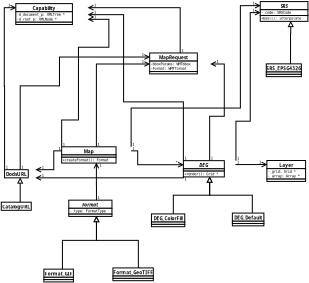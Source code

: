 <?xml version="1.0"?>
<diagram xmlns:dia="http://www.lysator.liu.se/~alla/dia/">
  <diagramdata>
    <attribute name="background">
      <color val="#ffffff"/>
    </attribute>
    <attribute name="paper">
      <composite type="paper">
        <attribute name="name">
          <string>#A4#</string>
        </attribute>
        <attribute name="tmargin">
          <real val="2.82"/>
        </attribute>
        <attribute name="bmargin">
          <real val="2.82"/>
        </attribute>
        <attribute name="lmargin">
          <real val="2.82"/>
        </attribute>
        <attribute name="rmargin">
          <real val="2.82"/>
        </attribute>
        <attribute name="is_portrait">
          <boolean val="true"/>
        </attribute>
        <attribute name="scaling">
          <real val="0.274"/>
        </attribute>
        <attribute name="fitto">
          <boolean val="true"/>
        </attribute>
        <attribute name="fitwidth">
          <int val="1"/>
        </attribute>
        <attribute name="fitheight">
          <int val="1"/>
        </attribute>
      </composite>
    </attribute>
    <attribute name="grid">
      <composite type="grid">
        <attribute name="width_x">
          <real val="1"/>
        </attribute>
        <attribute name="width_y">
          <real val="1"/>
        </attribute>
        <attribute name="visible_x">
          <int val="1"/>
        </attribute>
        <attribute name="visible_y">
          <int val="1"/>
        </attribute>
      </composite>
    </attribute>
    <attribute name="guides">
      <composite type="guides">
        <attribute name="hguides"/>
        <attribute name="vguides"/>
      </composite>
    </attribute>
  </diagramdata>
  <layer name="Background" visible="true">
    <object type="UML - Class" version="0" id="O0">
      <attribute name="obj_pos">
        <point val="3.93,0.967"/>
      </attribute>
      <attribute name="obj_bb">
        <rectangle val="3.88,0.917;16.415,4.617"/>
      </attribute>
      <attribute name="elem_corner">
        <point val="3.93,0.967"/>
      </attribute>
      <attribute name="elem_width">
        <real val="12.435"/>
      </attribute>
      <attribute name="elem_height">
        <real val="3.6"/>
      </attribute>
      <attribute name="name">
        <string>#Capability#</string>
      </attribute>
      <attribute name="stereotype">
        <string/>
      </attribute>
      <attribute name="abstract">
        <boolean val="false"/>
      </attribute>
      <attribute name="suppress_attributes">
        <boolean val="false"/>
      </attribute>
      <attribute name="suppress_operations">
        <boolean val="false"/>
      </attribute>
      <attribute name="visible_attributes">
        <boolean val="true"/>
      </attribute>
      <attribute name="visible_operations">
        <boolean val="true"/>
      </attribute>
      <attribute name="attributes">
        <composite type="umlattribute">
          <attribute name="name">
            <string>#d_document_p#</string>
          </attribute>
          <attribute name="type">
            <string>#XMLTree *#</string>
          </attribute>
          <attribute name="value">
            <string/>
          </attribute>
          <attribute name="visibility">
            <enum val="1"/>
          </attribute>
          <attribute name="abstract">
            <boolean val="false"/>
          </attribute>
          <attribute name="class_scope">
            <boolean val="false"/>
          </attribute>
        </composite>
        <composite type="umlattribute">
          <attribute name="name">
            <string>#d_root_p#</string>
          </attribute>
          <attribute name="type">
            <string>#XMLNode *#</string>
          </attribute>
          <attribute name="value">
            <string/>
          </attribute>
          <attribute name="visibility">
            <enum val="1"/>
          </attribute>
          <attribute name="abstract">
            <boolean val="false"/>
          </attribute>
          <attribute name="class_scope">
            <boolean val="false"/>
          </attribute>
        </composite>
      </attribute>
      <attribute name="operations"/>
      <attribute name="template">
        <boolean val="false"/>
      </attribute>
      <attribute name="templates"/>
    </object>
    <object type="UML - Class" version="0" id="O1">
      <attribute name="obj_pos">
        <point val="1.433,35.129"/>
      </attribute>
      <attribute name="obj_bb">
        <rectangle val="1.383,35.079;7.979,36.579"/>
      </attribute>
      <attribute name="elem_corner">
        <point val="1.433,35.129"/>
      </attribute>
      <attribute name="elem_width">
        <real val="6.496"/>
      </attribute>
      <attribute name="elem_height">
        <real val="1.4"/>
      </attribute>
      <attribute name="name">
        <string>#CatalogURL#</string>
      </attribute>
      <attribute name="stereotype">
        <string/>
      </attribute>
      <attribute name="abstract">
        <boolean val="false"/>
      </attribute>
      <attribute name="suppress_attributes">
        <boolean val="false"/>
      </attribute>
      <attribute name="suppress_operations">
        <boolean val="false"/>
      </attribute>
      <attribute name="visible_attributes">
        <boolean val="false"/>
      </attribute>
      <attribute name="visible_operations">
        <boolean val="false"/>
      </attribute>
      <attribute name="attributes"/>
      <attribute name="operations"/>
      <attribute name="template">
        <boolean val="false"/>
      </attribute>
      <attribute name="templates"/>
    </object>
    <object type="UML - Class" version="0" id="O2">
      <attribute name="obj_pos">
        <point val="1.998,29.542"/>
      </attribute>
      <attribute name="obj_bb">
        <rectangle val="1.948,29.492;7.424,30.992"/>
      </attribute>
      <attribute name="elem_corner">
        <point val="1.998,29.542"/>
      </attribute>
      <attribute name="elem_width">
        <real val="5.375"/>
      </attribute>
      <attribute name="elem_height">
        <real val="1.4"/>
      </attribute>
      <attribute name="name">
        <string>#DodsURL#</string>
      </attribute>
      <attribute name="stereotype">
        <string/>
      </attribute>
      <attribute name="abstract">
        <boolean val="false"/>
      </attribute>
      <attribute name="suppress_attributes">
        <boolean val="false"/>
      </attribute>
      <attribute name="suppress_operations">
        <boolean val="false"/>
      </attribute>
      <attribute name="visible_attributes">
        <boolean val="false"/>
      </attribute>
      <attribute name="visible_operations">
        <boolean val="false"/>
      </attribute>
      <attribute name="attributes"/>
      <attribute name="operations"/>
      <attribute name="template">
        <boolean val="false"/>
      </attribute>
      <attribute name="templates"/>
    </object>
    <object type="UML - Generalization" version="0" id="O3">
      <attribute name="obj_pos">
        <point val="4.686,30.942"/>
      </attribute>
      <attribute name="obj_bb">
        <rectangle val="3.831,30.092;5.536,35.979"/>
      </attribute>
      <attribute name="orth_points">
        <point val="4.686,30.942"/>
        <point val="4.686,33.149"/>
        <point val="4.681,33.149"/>
        <point val="4.681,35.129"/>
      </attribute>
      <attribute name="orth_orient">
        <enum val="1"/>
        <enum val="0"/>
        <enum val="1"/>
      </attribute>
      <attribute name="name">
        <string/>
      </attribute>
      <attribute name="stereotype">
        <string/>
      </attribute>
      <connections>
        <connection handle="0" to="O2" connection="6"/>
        <connection handle="1" to="O1" connection="1"/>
      </connections>
    </object>
    <object type="UML - Association" version="0" id="O4">
      <attribute name="obj_pos">
        <point val="1.998,29.542"/>
      </attribute>
      <attribute name="obj_bb">
        <rectangle val="0.498,0.217;5.38,31.142"/>
      </attribute>
      <attribute name="orth_points">
        <point val="1.998,29.542"/>
        <point val="1.998,15.186"/>
        <point val="1.948,15.186"/>
        <point val="1.948,1.667"/>
        <point val="3.93,1.667"/>
      </attribute>
      <attribute name="orth_orient">
        <enum val="1"/>
        <enum val="0"/>
        <enum val="1"/>
        <enum val="0"/>
      </attribute>
      <attribute name="name">
        <string/>
      </attribute>
      <attribute name="direction">
        <enum val="0"/>
      </attribute>
      <attribute name="ends">
        <composite>
          <attribute name="role">
            <string/>
          </attribute>
          <attribute name="multiplicity">
            <string>#1#</string>
          </attribute>
          <attribute name="arrow">
            <boolean val="false"/>
          </attribute>
          <attribute name="aggregate">
            <enum val="0"/>
          </attribute>
        </composite>
        <composite>
          <attribute name="role">
            <string/>
          </attribute>
          <attribute name="multiplicity">
            <string>#1#</string>
          </attribute>
          <attribute name="arrow">
            <boolean val="true"/>
          </attribute>
          <attribute name="aggregate">
            <enum val="0"/>
          </attribute>
        </composite>
      </attribute>
      <connections>
        <connection handle="0" to="O2" connection="0"/>
        <connection handle="1" to="O0" connection="3"/>
      </connections>
    </object>
    <object type="UML - Class" version="0" id="O5">
      <attribute name="obj_pos">
        <point val="26.963,9.457"/>
      </attribute>
      <attribute name="obj_bb">
        <rectangle val="26.913,9.407;37.509,13.107"/>
      </attribute>
      <attribute name="elem_corner">
        <point val="26.963,9.457"/>
      </attribute>
      <attribute name="elem_width">
        <real val="10.496"/>
      </attribute>
      <attribute name="elem_height">
        <real val="3.6"/>
      </attribute>
      <attribute name="name">
        <string>#MapRequest#</string>
      </attribute>
      <attribute name="stereotype">
        <string/>
      </attribute>
      <attribute name="abstract">
        <boolean val="false"/>
      </attribute>
      <attribute name="suppress_attributes">
        <boolean val="false"/>
      </attribute>
      <attribute name="suppress_operations">
        <boolean val="false"/>
      </attribute>
      <attribute name="visible_attributes">
        <boolean val="true"/>
      </attribute>
      <attribute name="visible_operations">
        <boolean val="true"/>
      </attribute>
      <attribute name="attributes">
        <composite type="umlattribute">
          <attribute name="name">
            <string>#bboxParams#</string>
          </attribute>
          <attribute name="type">
            <string>#WMTbbox#</string>
          </attribute>
          <attribute name="value">
            <string/>
          </attribute>
          <attribute name="visibility">
            <enum val="1"/>
          </attribute>
          <attribute name="abstract">
            <boolean val="false"/>
          </attribute>
          <attribute name="class_scope">
            <boolean val="false"/>
          </attribute>
        </composite>
        <composite type="umlattribute">
          <attribute name="name">
            <string>#Format#</string>
          </attribute>
          <attribute name="type">
            <string>#WMTformat#</string>
          </attribute>
          <attribute name="value">
            <string/>
          </attribute>
          <attribute name="visibility">
            <enum val="1"/>
          </attribute>
          <attribute name="abstract">
            <boolean val="false"/>
          </attribute>
          <attribute name="class_scope">
            <boolean val="false"/>
          </attribute>
        </composite>
      </attribute>
      <attribute name="operations"/>
      <attribute name="template">
        <boolean val="false"/>
      </attribute>
      <attribute name="templates"/>
    </object>
    <object type="UML - Association" version="0" id="O6">
      <attribute name="obj_pos">
        <point val="4.686,29.542"/>
      </attribute>
      <attribute name="obj_bb">
        <rectangle val="3.236,8.707;28.413,31.142"/>
      </attribute>
      <attribute name="orth_points">
        <point val="4.686,29.542"/>
        <point val="4.686,15.115"/>
        <point val="11.443,15.115"/>
        <point val="11.443,10.157"/>
        <point val="26.963,10.157"/>
      </attribute>
      <attribute name="orth_orient">
        <enum val="1"/>
        <enum val="0"/>
        <enum val="1"/>
        <enum val="0"/>
      </attribute>
      <attribute name="name">
        <string/>
      </attribute>
      <attribute name="direction">
        <enum val="0"/>
      </attribute>
      <attribute name="ends">
        <composite>
          <attribute name="role">
            <string/>
          </attribute>
          <attribute name="multiplicity">
            <string>#1#</string>
          </attribute>
          <attribute name="arrow">
            <boolean val="false"/>
          </attribute>
          <attribute name="aggregate">
            <enum val="0"/>
          </attribute>
        </composite>
        <composite>
          <attribute name="role">
            <string/>
          </attribute>
          <attribute name="multiplicity">
            <string>#1#</string>
          </attribute>
          <attribute name="arrow">
            <boolean val="true"/>
          </attribute>
          <attribute name="aggregate">
            <enum val="0"/>
          </attribute>
        </composite>
      </attribute>
      <connections>
        <connection handle="0" to="O2" connection="1"/>
        <connection handle="1" to="O5" connection="3"/>
      </connections>
    </object>
    <object type="UML - Class" version="0" id="O7">
      <attribute name="obj_pos">
        <point val="32.762,27.986"/>
      </attribute>
      <attribute name="obj_bb">
        <rectangle val="32.712,27.936;41.854,30.836"/>
      </attribute>
      <attribute name="elem_corner">
        <point val="32.762,27.986"/>
      </attribute>
      <attribute name="elem_width">
        <real val="9.042"/>
      </attribute>
      <attribute name="elem_height">
        <real val="2.8"/>
      </attribute>
      <attribute name="name">
        <string>#DEG#</string>
      </attribute>
      <attribute name="stereotype">
        <string/>
      </attribute>
      <attribute name="abstract">
        <boolean val="true"/>
      </attribute>
      <attribute name="suppress_attributes">
        <boolean val="false"/>
      </attribute>
      <attribute name="suppress_operations">
        <boolean val="false"/>
      </attribute>
      <attribute name="visible_attributes">
        <boolean val="true"/>
      </attribute>
      <attribute name="visible_operations">
        <boolean val="true"/>
      </attribute>
      <attribute name="attributes"/>
      <attribute name="operations">
        <composite type="umloperation">
          <attribute name="name">
            <string>#render#</string>
          </attribute>
          <attribute name="type">
            <string>#Grid *#</string>
          </attribute>
          <attribute name="visibility">
            <enum val="0"/>
          </attribute>
          <attribute name="abstract">
            <boolean val="true"/>
          </attribute>
          <attribute name="class_scope">
            <boolean val="false"/>
          </attribute>
          <attribute name="parameters"/>
        </composite>
      </attribute>
      <attribute name="template">
        <boolean val="false"/>
      </attribute>
      <attribute name="templates"/>
    </object>
    <object type="UML - Association" version="0" id="O8">
      <attribute name="obj_pos">
        <point val="37.283,27.986"/>
      </attribute>
      <attribute name="obj_bb">
        <rectangle val="35.833,9.907;41.249,29.586"/>
      </attribute>
      <attribute name="orth_points">
        <point val="37.283,27.986"/>
        <point val="37.283,20.348"/>
        <point val="39.799,20.348"/>
        <point val="39.799,11.357"/>
        <point val="37.459,11.357"/>
      </attribute>
      <attribute name="orth_orient">
        <enum val="1"/>
        <enum val="0"/>
        <enum val="1"/>
        <enum val="0"/>
      </attribute>
      <attribute name="name">
        <string/>
      </attribute>
      <attribute name="direction">
        <enum val="0"/>
      </attribute>
      <attribute name="ends">
        <composite>
          <attribute name="role">
            <string/>
          </attribute>
          <attribute name="multiplicity">
            <string>#1#</string>
          </attribute>
          <attribute name="arrow">
            <boolean val="false"/>
          </attribute>
          <attribute name="aggregate">
            <enum val="0"/>
          </attribute>
        </composite>
        <composite>
          <attribute name="role">
            <string/>
          </attribute>
          <attribute name="multiplicity">
            <string>#1#</string>
          </attribute>
          <attribute name="arrow">
            <boolean val="true"/>
          </attribute>
          <attribute name="aggregate">
            <enum val="0"/>
          </attribute>
        </composite>
      </attribute>
      <connections>
        <connection handle="0" to="O7" connection="1"/>
        <connection handle="1" to="O5" connection="9"/>
      </connections>
    </object>
    <object type="UML - Association" version="0" id="O9">
      <attribute name="obj_pos">
        <point val="32.762,27.986"/>
      </attribute>
      <attribute name="obj_bb">
        <rectangle val="14.915,1.417;34.212,29.586"/>
      </attribute>
      <attribute name="orth_points">
        <point val="32.762,27.986"/>
        <point val="32.762,17.873"/>
        <point val="22.476,17.873"/>
        <point val="22.476,2.867"/>
        <point val="16.365,2.867"/>
      </attribute>
      <attribute name="orth_orient">
        <enum val="1"/>
        <enum val="0"/>
        <enum val="1"/>
        <enum val="0"/>
      </attribute>
      <attribute name="name">
        <string/>
      </attribute>
      <attribute name="direction">
        <enum val="0"/>
      </attribute>
      <attribute name="ends">
        <composite>
          <attribute name="role">
            <string/>
          </attribute>
          <attribute name="multiplicity">
            <string>#1#</string>
          </attribute>
          <attribute name="arrow">
            <boolean val="false"/>
          </attribute>
          <attribute name="aggregate">
            <enum val="0"/>
          </attribute>
        </composite>
        <composite>
          <attribute name="role">
            <string/>
          </attribute>
          <attribute name="multiplicity">
            <string>#1#</string>
          </attribute>
          <attribute name="arrow">
            <boolean val="true"/>
          </attribute>
          <attribute name="aggregate">
            <enum val="0"/>
          </attribute>
        </composite>
      </attribute>
      <connections>
        <connection handle="0" to="O7" connection="0"/>
        <connection handle="1" to="O0" connection="9"/>
      </connections>
    </object>
    <object type="UML - Association" version="0" id="O10">
      <attribute name="obj_pos">
        <point val="32.762,30.786"/>
      </attribute>
      <attribute name="obj_bb">
        <rectangle val="5.924,29.336;34.212,32.392"/>
      </attribute>
      <attribute name="orth_points">
        <point val="32.762,30.786"/>
        <point val="32.762,30.942"/>
        <point val="7.374,30.942"/>
      </attribute>
      <attribute name="orth_orient">
        <enum val="1"/>
        <enum val="0"/>
      </attribute>
      <attribute name="name">
        <string/>
      </attribute>
      <attribute name="direction">
        <enum val="0"/>
      </attribute>
      <attribute name="ends">
        <composite>
          <attribute name="role">
            <string/>
          </attribute>
          <attribute name="multiplicity">
            <string>#1#</string>
          </attribute>
          <attribute name="arrow">
            <boolean val="false"/>
          </attribute>
          <attribute name="aggregate">
            <enum val="0"/>
          </attribute>
        </composite>
        <composite>
          <attribute name="role">
            <string/>
          </attribute>
          <attribute name="multiplicity">
            <string>#1#</string>
          </attribute>
          <attribute name="arrow">
            <boolean val="true"/>
          </attribute>
          <attribute name="aggregate">
            <enum val="0"/>
          </attribute>
        </composite>
      </attribute>
      <connections>
        <connection handle="0" to="O7" connection="5"/>
        <connection handle="1" to="O2" connection="7"/>
      </connections>
    </object>
    <object type="UML - Class" version="0" id="O11">
      <attribute name="obj_pos">
        <point val="47.128,27.957"/>
      </attribute>
      <attribute name="obj_bb">
        <rectangle val="47.078,27.907;55.735,31.607"/>
      </attribute>
      <attribute name="elem_corner">
        <point val="47.128,27.957"/>
      </attribute>
      <attribute name="elem_width">
        <real val="8.557"/>
      </attribute>
      <attribute name="elem_height">
        <real val="3.6"/>
      </attribute>
      <attribute name="name">
        <string>#Layer#</string>
      </attribute>
      <attribute name="stereotype">
        <string/>
      </attribute>
      <attribute name="abstract">
        <boolean val="false"/>
      </attribute>
      <attribute name="suppress_attributes">
        <boolean val="false"/>
      </attribute>
      <attribute name="suppress_operations">
        <boolean val="false"/>
      </attribute>
      <attribute name="visible_attributes">
        <boolean val="true"/>
      </attribute>
      <attribute name="visible_operations">
        <boolean val="true"/>
      </attribute>
      <attribute name="attributes">
        <composite type="umlattribute">
          <attribute name="name">
            <string>#_grid#</string>
          </attribute>
          <attribute name="type">
            <string>#Grid *#</string>
          </attribute>
          <attribute name="value">
            <string/>
          </attribute>
          <attribute name="visibility">
            <enum val="1"/>
          </attribute>
          <attribute name="abstract">
            <boolean val="false"/>
          </attribute>
          <attribute name="class_scope">
            <boolean val="false"/>
          </attribute>
        </composite>
        <composite type="umlattribute">
          <attribute name="name">
            <string>#_array#</string>
          </attribute>
          <attribute name="type">
            <string>#Array *#</string>
          </attribute>
          <attribute name="value">
            <string/>
          </attribute>
          <attribute name="visibility">
            <enum val="1"/>
          </attribute>
          <attribute name="abstract">
            <boolean val="false"/>
          </attribute>
          <attribute name="class_scope">
            <boolean val="false"/>
          </attribute>
        </composite>
      </attribute>
      <attribute name="operations"/>
      <attribute name="template">
        <boolean val="false"/>
      </attribute>
      <attribute name="templates"/>
    </object>
    <object type="UML - Association" version="0" id="O12">
      <attribute name="obj_pos">
        <point val="41.804,28.686"/>
      </attribute>
      <attribute name="obj_bb">
        <rectangle val="40.354,27.207;48.578,30.286"/>
      </attribute>
      <attribute name="orth_points">
        <point val="41.804,28.686"/>
        <point val="41.804,28.657"/>
        <point val="47.128,28.657"/>
      </attribute>
      <attribute name="orth_orient">
        <enum val="1"/>
        <enum val="0"/>
      </attribute>
      <attribute name="name">
        <string/>
      </attribute>
      <attribute name="direction">
        <enum val="0"/>
      </attribute>
      <attribute name="ends">
        <composite>
          <attribute name="role">
            <string/>
          </attribute>
          <attribute name="multiplicity">
            <string>#1#</string>
          </attribute>
          <attribute name="arrow">
            <boolean val="false"/>
          </attribute>
          <attribute name="aggregate">
            <enum val="0"/>
          </attribute>
        </composite>
        <composite>
          <attribute name="role">
            <string/>
          </attribute>
          <attribute name="multiplicity">
            <string>#1#</string>
          </attribute>
          <attribute name="arrow">
            <boolean val="true"/>
          </attribute>
          <attribute name="aggregate">
            <enum val="0"/>
          </attribute>
        </composite>
      </attribute>
      <connections>
        <connection handle="0" to="O7" connection="4"/>
        <connection handle="1" to="O11" connection="3"/>
      </connections>
    </object>
    <object type="UML - Class" version="0" id="O13">
      <attribute name="obj_pos">
        <point val="45.987,0.617"/>
      </attribute>
      <attribute name="obj_bb">
        <rectangle val="45.937,0.567;56.533,4.067"/>
      </attribute>
      <attribute name="elem_corner">
        <point val="45.987,0.617"/>
      </attribute>
      <attribute name="elem_width">
        <real val="10.496"/>
      </attribute>
      <attribute name="elem_height">
        <real val="3.4"/>
      </attribute>
      <attribute name="name">
        <string>#SRS#</string>
      </attribute>
      <attribute name="stereotype">
        <string/>
      </attribute>
      <attribute name="abstract">
        <boolean val="true"/>
      </attribute>
      <attribute name="suppress_attributes">
        <boolean val="false"/>
      </attribute>
      <attribute name="suppress_operations">
        <boolean val="false"/>
      </attribute>
      <attribute name="visible_attributes">
        <boolean val="true"/>
      </attribute>
      <attribute name="visible_operations">
        <boolean val="true"/>
      </attribute>
      <attribute name="attributes">
        <composite type="umlattribute">
          <attribute name="name">
            <string>#_code#</string>
          </attribute>
          <attribute name="type">
            <string>#SRSCode#</string>
          </attribute>
          <attribute name="value">
            <string/>
          </attribute>
          <attribute name="visibility">
            <enum val="1"/>
          </attribute>
          <attribute name="abstract">
            <boolean val="false"/>
          </attribute>
          <attribute name="class_scope">
            <boolean val="false"/>
          </attribute>
        </composite>
      </attribute>
      <attribute name="operations">
        <composite type="umloperation">
          <attribute name="name">
            <string>#bool#</string>
          </attribute>
          <attribute name="type">
            <string>#interpolate#</string>
          </attribute>
          <attribute name="visibility">
            <enum val="0"/>
          </attribute>
          <attribute name="abstract">
            <boolean val="true"/>
          </attribute>
          <attribute name="class_scope">
            <boolean val="false"/>
          </attribute>
          <attribute name="parameters"/>
        </composite>
      </attribute>
      <attribute name="template">
        <boolean val="false"/>
      </attribute>
      <attribute name="templates"/>
    </object>
    <object type="UML - Association" version="0" id="O14">
      <attribute name="obj_pos">
        <point val="41.804,27.986"/>
      </attribute>
      <attribute name="obj_bb">
        <rectangle val="40.354,1.067;47.437,29.586"/>
      </attribute>
      <attribute name="orth_points">
        <point val="41.804,27.986"/>
        <point val="41.804,21.197"/>
        <point val="44.264,21.197"/>
        <point val="44.264,2.517"/>
        <point val="45.987,2.517"/>
      </attribute>
      <attribute name="orth_orient">
        <enum val="1"/>
        <enum val="0"/>
        <enum val="1"/>
        <enum val="0"/>
      </attribute>
      <attribute name="name">
        <string/>
      </attribute>
      <attribute name="direction">
        <enum val="0"/>
      </attribute>
      <attribute name="ends">
        <composite>
          <attribute name="role">
            <string/>
          </attribute>
          <attribute name="multiplicity">
            <string>#1#</string>
          </attribute>
          <attribute name="arrow">
            <boolean val="false"/>
          </attribute>
          <attribute name="aggregate">
            <enum val="0"/>
          </attribute>
        </composite>
        <composite>
          <attribute name="role">
            <string/>
          </attribute>
          <attribute name="multiplicity">
            <string>#1#</string>
          </attribute>
          <attribute name="arrow">
            <boolean val="true"/>
          </attribute>
          <attribute name="aggregate">
            <enum val="0"/>
          </attribute>
        </composite>
      </attribute>
      <connections>
        <connection handle="0" to="O7" connection="2"/>
        <connection handle="1" to="O13" connection="8"/>
      </connections>
    </object>
    <object type="UML - Class" version="0" id="O15">
      <attribute name="obj_pos">
        <point val="27.268,37.148"/>
      </attribute>
      <attribute name="obj_bb">
        <rectangle val="27.218,37.098;34.844,39.398"/>
      </attribute>
      <attribute name="elem_corner">
        <point val="27.268,37.148"/>
      </attribute>
      <attribute name="elem_width">
        <real val="7.527"/>
      </attribute>
      <attribute name="elem_height">
        <real val="2.2"/>
      </attribute>
      <attribute name="name">
        <string>#DEG_ColorFill#</string>
      </attribute>
      <attribute name="stereotype">
        <string/>
      </attribute>
      <attribute name="abstract">
        <boolean val="false"/>
      </attribute>
      <attribute name="suppress_attributes">
        <boolean val="false"/>
      </attribute>
      <attribute name="suppress_operations">
        <boolean val="false"/>
      </attribute>
      <attribute name="visible_attributes">
        <boolean val="true"/>
      </attribute>
      <attribute name="visible_operations">
        <boolean val="true"/>
      </attribute>
      <attribute name="attributes"/>
      <attribute name="operations"/>
      <attribute name="template">
        <boolean val="false"/>
      </attribute>
      <attribute name="templates"/>
    </object>
    <object type="UML - Class" version="0" id="O16">
      <attribute name="obj_pos">
        <point val="41.19,37.004"/>
      </attribute>
      <attribute name="obj_bb">
        <rectangle val="41.14,36.954;48.1,39.254"/>
      </attribute>
      <attribute name="elem_corner">
        <point val="41.19,37.004"/>
      </attribute>
      <attribute name="elem_width">
        <real val="6.86"/>
      </attribute>
      <attribute name="elem_height">
        <real val="2.2"/>
      </attribute>
      <attribute name="name">
        <string>#DEG_Default#</string>
      </attribute>
      <attribute name="stereotype">
        <string/>
      </attribute>
      <attribute name="abstract">
        <boolean val="false"/>
      </attribute>
      <attribute name="suppress_attributes">
        <boolean val="false"/>
      </attribute>
      <attribute name="suppress_operations">
        <boolean val="false"/>
      </attribute>
      <attribute name="visible_attributes">
        <boolean val="true"/>
      </attribute>
      <attribute name="visible_operations">
        <boolean val="true"/>
      </attribute>
      <attribute name="attributes"/>
      <attribute name="operations"/>
      <attribute name="template">
        <boolean val="false"/>
      </attribute>
      <attribute name="templates"/>
    </object>
    <object type="UML - Generalization" version="0" id="O17">
      <attribute name="obj_pos">
        <point val="37.283,30.786"/>
      </attribute>
      <attribute name="obj_bb">
        <rectangle val="30.181,29.936;38.133,37.998"/>
      </attribute>
      <attribute name="orth_points">
        <point val="37.283,30.786"/>
        <point val="37.283,33.927"/>
        <point val="31.031,33.927"/>
        <point val="31.031,37.148"/>
      </attribute>
      <attribute name="orth_orient">
        <enum val="1"/>
        <enum val="0"/>
        <enum val="1"/>
      </attribute>
      <attribute name="name">
        <string/>
      </attribute>
      <attribute name="stereotype">
        <string/>
      </attribute>
      <connections>
        <connection handle="0" to="O7" connection="6"/>
        <connection handle="1" to="O15" connection="1"/>
      </connections>
    </object>
    <object type="UML - Generalization" version="0" id="O18">
      <attribute name="obj_pos">
        <point val="37.283,30.786"/>
      </attribute>
      <attribute name="obj_bb">
        <rectangle val="36.433,29.936;45.47,37.854"/>
      </attribute>
      <attribute name="orth_points">
        <point val="37.283,30.786"/>
        <point val="37.283,33.927"/>
        <point val="44.62,33.927"/>
        <point val="44.62,37.004"/>
      </attribute>
      <attribute name="orth_orient">
        <enum val="1"/>
        <enum val="0"/>
        <enum val="1"/>
      </attribute>
      <attribute name="name">
        <string/>
      </attribute>
      <attribute name="stereotype">
        <string/>
      </attribute>
      <connections>
        <connection handle="0" to="O7" connection="6"/>
        <connection handle="1" to="O16" connection="1"/>
      </connections>
    </object>
    <object type="UML - Class" version="0" id="O19">
      <attribute name="obj_pos">
        <point val="13.044,34.782"/>
      </attribute>
      <attribute name="obj_bb">
        <rectangle val="12.994,34.732;22.62,37.632"/>
      </attribute>
      <attribute name="elem_corner">
        <point val="13.044,34.782"/>
      </attribute>
      <attribute name="elem_width">
        <real val="9.526"/>
      </attribute>
      <attribute name="elem_height">
        <real val="2.8"/>
      </attribute>
      <attribute name="name">
        <string>#Format#</string>
      </attribute>
      <attribute name="stereotype">
        <string/>
      </attribute>
      <attribute name="abstract">
        <boolean val="true"/>
      </attribute>
      <attribute name="suppress_attributes">
        <boolean val="false"/>
      </attribute>
      <attribute name="suppress_operations">
        <boolean val="false"/>
      </attribute>
      <attribute name="visible_attributes">
        <boolean val="true"/>
      </attribute>
      <attribute name="visible_operations">
        <boolean val="true"/>
      </attribute>
      <attribute name="attributes">
        <composite type="umlattribute">
          <attribute name="name">
            <string>#_type#</string>
          </attribute>
          <attribute name="type">
            <string>#FormatType#</string>
          </attribute>
          <attribute name="value">
            <string/>
          </attribute>
          <attribute name="visibility">
            <enum val="1"/>
          </attribute>
          <attribute name="abstract">
            <boolean val="false"/>
          </attribute>
          <attribute name="class_scope">
            <boolean val="false"/>
          </attribute>
        </composite>
      </attribute>
      <attribute name="operations"/>
      <attribute name="template">
        <boolean val="false"/>
      </attribute>
      <attribute name="templates"/>
    </object>
    <object type="UML - Class" version="0" id="O20">
      <attribute name="obj_pos">
        <point val="8.764,46.651"/>
      </attribute>
      <attribute name="obj_bb">
        <rectangle val="8.714,46.601;15.189,48.901"/>
      </attribute>
      <attribute name="elem_corner">
        <point val="8.764,46.651"/>
      </attribute>
      <attribute name="elem_width">
        <real val="6.375"/>
      </attribute>
      <attribute name="elem_height">
        <real val="2.2"/>
      </attribute>
      <attribute name="name">
        <string>#Format_GIF#</string>
      </attribute>
      <attribute name="stereotype">
        <string/>
      </attribute>
      <attribute name="abstract">
        <boolean val="false"/>
      </attribute>
      <attribute name="suppress_attributes">
        <boolean val="false"/>
      </attribute>
      <attribute name="suppress_operations">
        <boolean val="false"/>
      </attribute>
      <attribute name="visible_attributes">
        <boolean val="true"/>
      </attribute>
      <attribute name="visible_operations">
        <boolean val="true"/>
      </attribute>
      <attribute name="attributes"/>
      <attribute name="operations"/>
      <attribute name="template">
        <boolean val="false"/>
      </attribute>
      <attribute name="templates"/>
    </object>
    <object type="UML - Class" version="0" id="O21">
      <attribute name="obj_pos">
        <point val="20.645,46.439"/>
      </attribute>
      <attribute name="obj_bb">
        <rectangle val="20.595,46.389;29.434,48.689"/>
      </attribute>
      <attribute name="elem_corner">
        <point val="20.645,46.439"/>
      </attribute>
      <attribute name="elem_width">
        <real val="8.739"/>
      </attribute>
      <attribute name="elem_height">
        <real val="2.2"/>
      </attribute>
      <attribute name="name">
        <string>#Format_GeoTIFF#</string>
      </attribute>
      <attribute name="stereotype">
        <string/>
      </attribute>
      <attribute name="abstract">
        <boolean val="false"/>
      </attribute>
      <attribute name="suppress_attributes">
        <boolean val="false"/>
      </attribute>
      <attribute name="suppress_operations">
        <boolean val="false"/>
      </attribute>
      <attribute name="visible_attributes">
        <boolean val="true"/>
      </attribute>
      <attribute name="visible_operations">
        <boolean val="true"/>
      </attribute>
      <attribute name="attributes"/>
      <attribute name="operations"/>
      <attribute name="template">
        <boolean val="false"/>
      </attribute>
      <attribute name="templates"/>
    </object>
    <object type="UML - Generalization" version="0" id="O22">
      <attribute name="obj_pos">
        <point val="17.807,37.582"/>
      </attribute>
      <attribute name="obj_bb">
        <rectangle val="11.101,36.732;18.657,47.501"/>
      </attribute>
      <attribute name="orth_points">
        <point val="17.807,37.582"/>
        <point val="17.807,41.7"/>
        <point val="11.951,41.7"/>
        <point val="11.951,46.651"/>
      </attribute>
      <attribute name="orth_orient">
        <enum val="1"/>
        <enum val="0"/>
        <enum val="1"/>
      </attribute>
      <attribute name="name">
        <string/>
      </attribute>
      <attribute name="stereotype">
        <string/>
      </attribute>
      <connections>
        <connection handle="0" to="O19" connection="6"/>
        <connection handle="1" to="O20" connection="1"/>
      </connections>
    </object>
    <object type="UML - Generalization" version="0" id="O23">
      <attribute name="obj_pos">
        <point val="17.807,37.582"/>
      </attribute>
      <attribute name="obj_bb">
        <rectangle val="16.957,36.732;25.864,47.289"/>
      </attribute>
      <attribute name="orth_points">
        <point val="17.807,37.582"/>
        <point val="17.807,41.7"/>
        <point val="25.014,41.7"/>
        <point val="25.014,46.439"/>
      </attribute>
      <attribute name="orth_orient">
        <enum val="1"/>
        <enum val="0"/>
        <enum val="1"/>
      </attribute>
      <attribute name="name">
        <string/>
      </attribute>
      <attribute name="stereotype">
        <string/>
      </attribute>
      <connections>
        <connection handle="0" to="O19" connection="6"/>
        <connection handle="1" to="O21" connection="1"/>
      </connections>
    </object>
    <object type="UML - Class" version="0" id="O24">
      <attribute name="obj_pos">
        <point val="11.82,25.6"/>
      </attribute>
      <attribute name="obj_bb">
        <rectangle val="11.77,25.55;23.821,28.45"/>
      </attribute>
      <attribute name="elem_corner">
        <point val="11.82,25.6"/>
      </attribute>
      <attribute name="elem_width">
        <real val="11.95"/>
      </attribute>
      <attribute name="elem_height">
        <real val="2.8"/>
      </attribute>
      <attribute name="name">
        <string>#Map#</string>
      </attribute>
      <attribute name="stereotype">
        <string/>
      </attribute>
      <attribute name="abstract">
        <boolean val="false"/>
      </attribute>
      <attribute name="suppress_attributes">
        <boolean val="false"/>
      </attribute>
      <attribute name="suppress_operations">
        <boolean val="false"/>
      </attribute>
      <attribute name="visible_attributes">
        <boolean val="true"/>
      </attribute>
      <attribute name="visible_operations">
        <boolean val="true"/>
      </attribute>
      <attribute name="attributes"/>
      <attribute name="operations">
        <composite type="umloperation">
          <attribute name="name">
            <string>#createFormat#</string>
          </attribute>
          <attribute name="type">
            <string>#Format#</string>
          </attribute>
          <attribute name="visibility">
            <enum val="0"/>
          </attribute>
          <attribute name="abstract">
            <boolean val="false"/>
          </attribute>
          <attribute name="class_scope">
            <boolean val="false"/>
          </attribute>
          <attribute name="parameters"/>
        </composite>
      </attribute>
      <attribute name="template">
        <boolean val="false"/>
      </attribute>
      <attribute name="templates"/>
    </object>
    <object type="UML - Association" version="0" id="O25">
      <attribute name="obj_pos">
        <point val="23.771,26.3"/>
      </attribute>
      <attribute name="obj_bb">
        <rectangle val="22.321,24.85;34.212,30.136"/>
      </attribute>
      <attribute name="orth_points">
        <point val="23.771,26.3"/>
        <point val="24.903,26.3"/>
        <point val="24.903,28.686"/>
        <point val="32.762,28.686"/>
      </attribute>
      <attribute name="orth_orient">
        <enum val="0"/>
        <enum val="1"/>
        <enum val="0"/>
      </attribute>
      <attribute name="name">
        <string/>
      </attribute>
      <attribute name="direction">
        <enum val="0"/>
      </attribute>
      <attribute name="ends">
        <composite>
          <attribute name="role">
            <string/>
          </attribute>
          <attribute name="multiplicity">
            <string>#1#</string>
          </attribute>
          <attribute name="arrow">
            <boolean val="false"/>
          </attribute>
          <attribute name="aggregate">
            <enum val="0"/>
          </attribute>
        </composite>
        <composite>
          <attribute name="role">
            <string/>
          </attribute>
          <attribute name="multiplicity">
            <string>#*#</string>
          </attribute>
          <attribute name="arrow">
            <boolean val="true"/>
          </attribute>
          <attribute name="aggregate">
            <enum val="0"/>
          </attribute>
        </composite>
      </attribute>
      <connections>
        <connection handle="0" to="O24" connection="4"/>
        <connection handle="1" to="O7" connection="3"/>
      </connections>
    </object>
    <object type="UML - Association" version="0" id="O26">
      <attribute name="obj_pos">
        <point val="23.771,25.6"/>
      </attribute>
      <attribute name="obj_bb">
        <rectangle val="22.321,-0.133;47.437,27.2"/>
      </attribute>
      <attribute name="orth_points">
        <point val="23.771,25.6"/>
        <point val="23.771,18.934"/>
        <point val="42.567,18.934"/>
        <point val="42.567,1.317"/>
        <point val="45.987,1.317"/>
      </attribute>
      <attribute name="orth_orient">
        <enum val="1"/>
        <enum val="0"/>
        <enum val="1"/>
        <enum val="0"/>
      </attribute>
      <attribute name="name">
        <string/>
      </attribute>
      <attribute name="direction">
        <enum val="0"/>
      </attribute>
      <attribute name="ends">
        <composite>
          <attribute name="role">
            <string/>
          </attribute>
          <attribute name="multiplicity">
            <string>#1#</string>
          </attribute>
          <attribute name="arrow">
            <boolean val="false"/>
          </attribute>
          <attribute name="aggregate">
            <enum val="0"/>
          </attribute>
        </composite>
        <composite>
          <attribute name="role">
            <string/>
          </attribute>
          <attribute name="multiplicity">
            <string>#1#</string>
          </attribute>
          <attribute name="arrow">
            <boolean val="true"/>
          </attribute>
          <attribute name="aggregate">
            <enum val="0"/>
          </attribute>
        </composite>
      </attribute>
      <connections>
        <connection handle="0" to="O24" connection="2"/>
        <connection handle="1" to="O13" connection="3"/>
      </connections>
    </object>
    <object type="UML - Association" version="0" id="O27">
      <attribute name="obj_pos">
        <point val="11.82,25.6"/>
      </attribute>
      <attribute name="obj_bb">
        <rectangle val="10.37,2.217;21.391,27.2"/>
      </attribute>
      <attribute name="orth_points">
        <point val="11.82,25.6"/>
        <point val="11.82,20.989"/>
        <point val="14.708,20.989"/>
        <point val="14.708,8.471"/>
        <point val="19.941,8.471"/>
        <point val="19.941,3.667"/>
        <point val="16.365,3.667"/>
      </attribute>
      <attribute name="orth_orient">
        <enum val="1"/>
        <enum val="0"/>
        <enum val="1"/>
        <enum val="0"/>
        <enum val="1"/>
        <enum val="0"/>
      </attribute>
      <attribute name="name">
        <string/>
      </attribute>
      <attribute name="direction">
        <enum val="0"/>
      </attribute>
      <attribute name="ends">
        <composite>
          <attribute name="role">
            <string/>
          </attribute>
          <attribute name="multiplicity">
            <string>#1#</string>
          </attribute>
          <attribute name="arrow">
            <boolean val="false"/>
          </attribute>
          <attribute name="aggregate">
            <enum val="0"/>
          </attribute>
        </composite>
        <composite>
          <attribute name="role">
            <string/>
          </attribute>
          <attribute name="multiplicity">
            <string>#1#</string>
          </attribute>
          <attribute name="arrow">
            <boolean val="true"/>
          </attribute>
          <attribute name="aggregate">
            <enum val="0"/>
          </attribute>
        </composite>
      </attribute>
      <connections>
        <connection handle="0" to="O24" connection="0"/>
        <connection handle="1" to="O0" connection="11"/>
      </connections>
    </object>
    <object type="UML - Association" version="0" id="O28">
      <attribute name="obj_pos">
        <point val="17.795,25.6"/>
      </attribute>
      <attribute name="obj_bb">
        <rectangle val="16.345,9.907;28.413,27.2"/>
      </attribute>
      <attribute name="orth_points">
        <point val="17.795,25.6"/>
        <point val="17.795,11.357"/>
        <point val="26.963,11.357"/>
      </attribute>
      <attribute name="orth_orient">
        <enum val="1"/>
        <enum val="0"/>
      </attribute>
      <attribute name="name">
        <string/>
      </attribute>
      <attribute name="direction">
        <enum val="0"/>
      </attribute>
      <attribute name="ends">
        <composite>
          <attribute name="role">
            <string/>
          </attribute>
          <attribute name="multiplicity">
            <string>#1#</string>
          </attribute>
          <attribute name="arrow">
            <boolean val="false"/>
          </attribute>
          <attribute name="aggregate">
            <enum val="0"/>
          </attribute>
        </composite>
        <composite>
          <attribute name="role">
            <string/>
          </attribute>
          <attribute name="multiplicity">
            <string>#1#</string>
          </attribute>
          <attribute name="arrow">
            <boolean val="true"/>
          </attribute>
          <attribute name="aggregate">
            <enum val="0"/>
          </attribute>
        </composite>
      </attribute>
      <connections>
        <connection handle="0" to="O24" connection="1"/>
        <connection handle="1" to="O5" connection="8"/>
      </connections>
    </object>
    <object type="UML - Association" version="0" id="O29">
      <attribute name="obj_pos">
        <point val="11.82,26.3"/>
      </attribute>
      <attribute name="obj_bb">
        <rectangle val="5.924,24.85;13.27,30.992"/>
      </attribute>
      <attribute name="orth_points">
        <point val="11.82,26.3"/>
        <point val="10.464,26.3"/>
        <point val="10.464,29.542"/>
        <point val="7.374,29.542"/>
      </attribute>
      <attribute name="orth_orient">
        <enum val="0"/>
        <enum val="1"/>
        <enum val="0"/>
      </attribute>
      <attribute name="name">
        <string/>
      </attribute>
      <attribute name="direction">
        <enum val="0"/>
      </attribute>
      <attribute name="ends">
        <composite>
          <attribute name="role">
            <string/>
          </attribute>
          <attribute name="multiplicity">
            <string>#1#</string>
          </attribute>
          <attribute name="arrow">
            <boolean val="false"/>
          </attribute>
          <attribute name="aggregate">
            <enum val="0"/>
          </attribute>
        </composite>
        <composite>
          <attribute name="role">
            <string/>
          </attribute>
          <attribute name="multiplicity">
            <string>#1#</string>
          </attribute>
          <attribute name="arrow">
            <boolean val="true"/>
          </attribute>
          <attribute name="aggregate">
            <enum val="0"/>
          </attribute>
        </composite>
      </attribute>
      <connections>
        <connection handle="0" to="O24" connection="3"/>
        <connection handle="1" to="O2" connection="2"/>
      </connections>
    </object>
    <object type="UML - Class" version="0" id="O30">
      <attribute name="obj_pos">
        <point val="47.025,11.333"/>
      </attribute>
      <attribute name="obj_bb">
        <rectangle val="46.975,11.283;55.419,13.583"/>
      </attribute>
      <attribute name="elem_corner">
        <point val="47.025,11.333"/>
      </attribute>
      <attribute name="elem_width">
        <real val="8.345"/>
      </attribute>
      <attribute name="elem_height">
        <real val="2.2"/>
      </attribute>
      <attribute name="name">
        <string>#SRS_EPSG4326#</string>
      </attribute>
      <attribute name="stereotype">
        <string/>
      </attribute>
      <attribute name="abstract">
        <boolean val="false"/>
      </attribute>
      <attribute name="suppress_attributes">
        <boolean val="false"/>
      </attribute>
      <attribute name="suppress_operations">
        <boolean val="false"/>
      </attribute>
      <attribute name="visible_attributes">
        <boolean val="true"/>
      </attribute>
      <attribute name="visible_operations">
        <boolean val="true"/>
      </attribute>
      <attribute name="attributes"/>
      <attribute name="operations"/>
      <attribute name="template">
        <boolean val="false"/>
      </attribute>
      <attribute name="templates"/>
    </object>
    <object type="UML - Generalization" version="0" id="O31">
      <attribute name="obj_pos">
        <point val="51.235,4.017"/>
      </attribute>
      <attribute name="obj_bb">
        <rectangle val="50.347,3.167;52.085,12.183"/>
      </attribute>
      <attribute name="orth_points">
        <point val="51.235,4.017"/>
        <point val="51.235,6.063"/>
        <point val="51.197,6.063"/>
        <point val="51.197,11.333"/>
      </attribute>
      <attribute name="orth_orient">
        <enum val="1"/>
        <enum val="0"/>
        <enum val="1"/>
      </attribute>
      <attribute name="name">
        <string/>
      </attribute>
      <attribute name="stereotype">
        <string/>
      </attribute>
      <connections>
        <connection handle="0" to="O13" connection="6"/>
        <connection handle="1" to="O30" connection="1"/>
      </connections>
    </object>
    <object type="UML - Association" version="0" id="O32">
      <attribute name="obj_pos">
        <point val="32.211,9.457"/>
      </attribute>
      <attribute name="obj_bb">
        <rectangle val="14.915,0.217;33.661,11.057"/>
      </attribute>
      <attribute name="orth_points">
        <point val="32.211,9.457"/>
        <point val="32.211,1.667"/>
        <point val="16.365,1.667"/>
      </attribute>
      <attribute name="orth_orient">
        <enum val="1"/>
        <enum val="0"/>
      </attribute>
      <attribute name="name">
        <string/>
      </attribute>
      <attribute name="direction">
        <enum val="0"/>
      </attribute>
      <attribute name="ends">
        <composite>
          <attribute name="role">
            <string/>
          </attribute>
          <attribute name="multiplicity">
            <string>#1#</string>
          </attribute>
          <attribute name="arrow">
            <boolean val="false"/>
          </attribute>
          <attribute name="aggregate">
            <enum val="0"/>
          </attribute>
        </composite>
        <composite>
          <attribute name="role">
            <string/>
          </attribute>
          <attribute name="multiplicity">
            <string>#1#</string>
          </attribute>
          <attribute name="arrow">
            <boolean val="true"/>
          </attribute>
          <attribute name="aggregate">
            <enum val="0"/>
          </attribute>
        </composite>
      </attribute>
      <connections>
        <connection handle="0" to="O5" connection="1"/>
        <connection handle="1" to="O0" connection="4"/>
      </connections>
    </object>
    <object type="UML - Association" version="0" id="O33">
      <attribute name="obj_pos">
        <point val="17.807,34.782"/>
      </attribute>
      <attribute name="obj_bb">
        <rectangle val="16.345,26.95;19.257,36.382"/>
      </attribute>
      <attribute name="orth_points">
        <point val="17.807,34.782"/>
        <point val="17.807,32.347"/>
        <point val="17.795,32.347"/>
        <point val="17.795,28.4"/>
      </attribute>
      <attribute name="orth_orient">
        <enum val="1"/>
        <enum val="0"/>
        <enum val="1"/>
      </attribute>
      <attribute name="name">
        <string/>
      </attribute>
      <attribute name="direction">
        <enum val="0"/>
      </attribute>
      <attribute name="ends">
        <composite>
          <attribute name="role">
            <string/>
          </attribute>
          <attribute name="multiplicity">
            <string>#1#</string>
          </attribute>
          <attribute name="arrow">
            <boolean val="false"/>
          </attribute>
          <attribute name="aggregate">
            <enum val="0"/>
          </attribute>
        </composite>
        <composite>
          <attribute name="role">
            <string/>
          </attribute>
          <attribute name="multiplicity">
            <string>#1#</string>
          </attribute>
          <attribute name="arrow">
            <boolean val="true"/>
          </attribute>
          <attribute name="aggregate">
            <enum val="0"/>
          </attribute>
        </composite>
      </attribute>
      <connections>
        <connection handle="0" to="O19" connection="1"/>
        <connection handle="1" to="O24" connection="6"/>
      </connections>
    </object>
  </layer>
</diagram>
